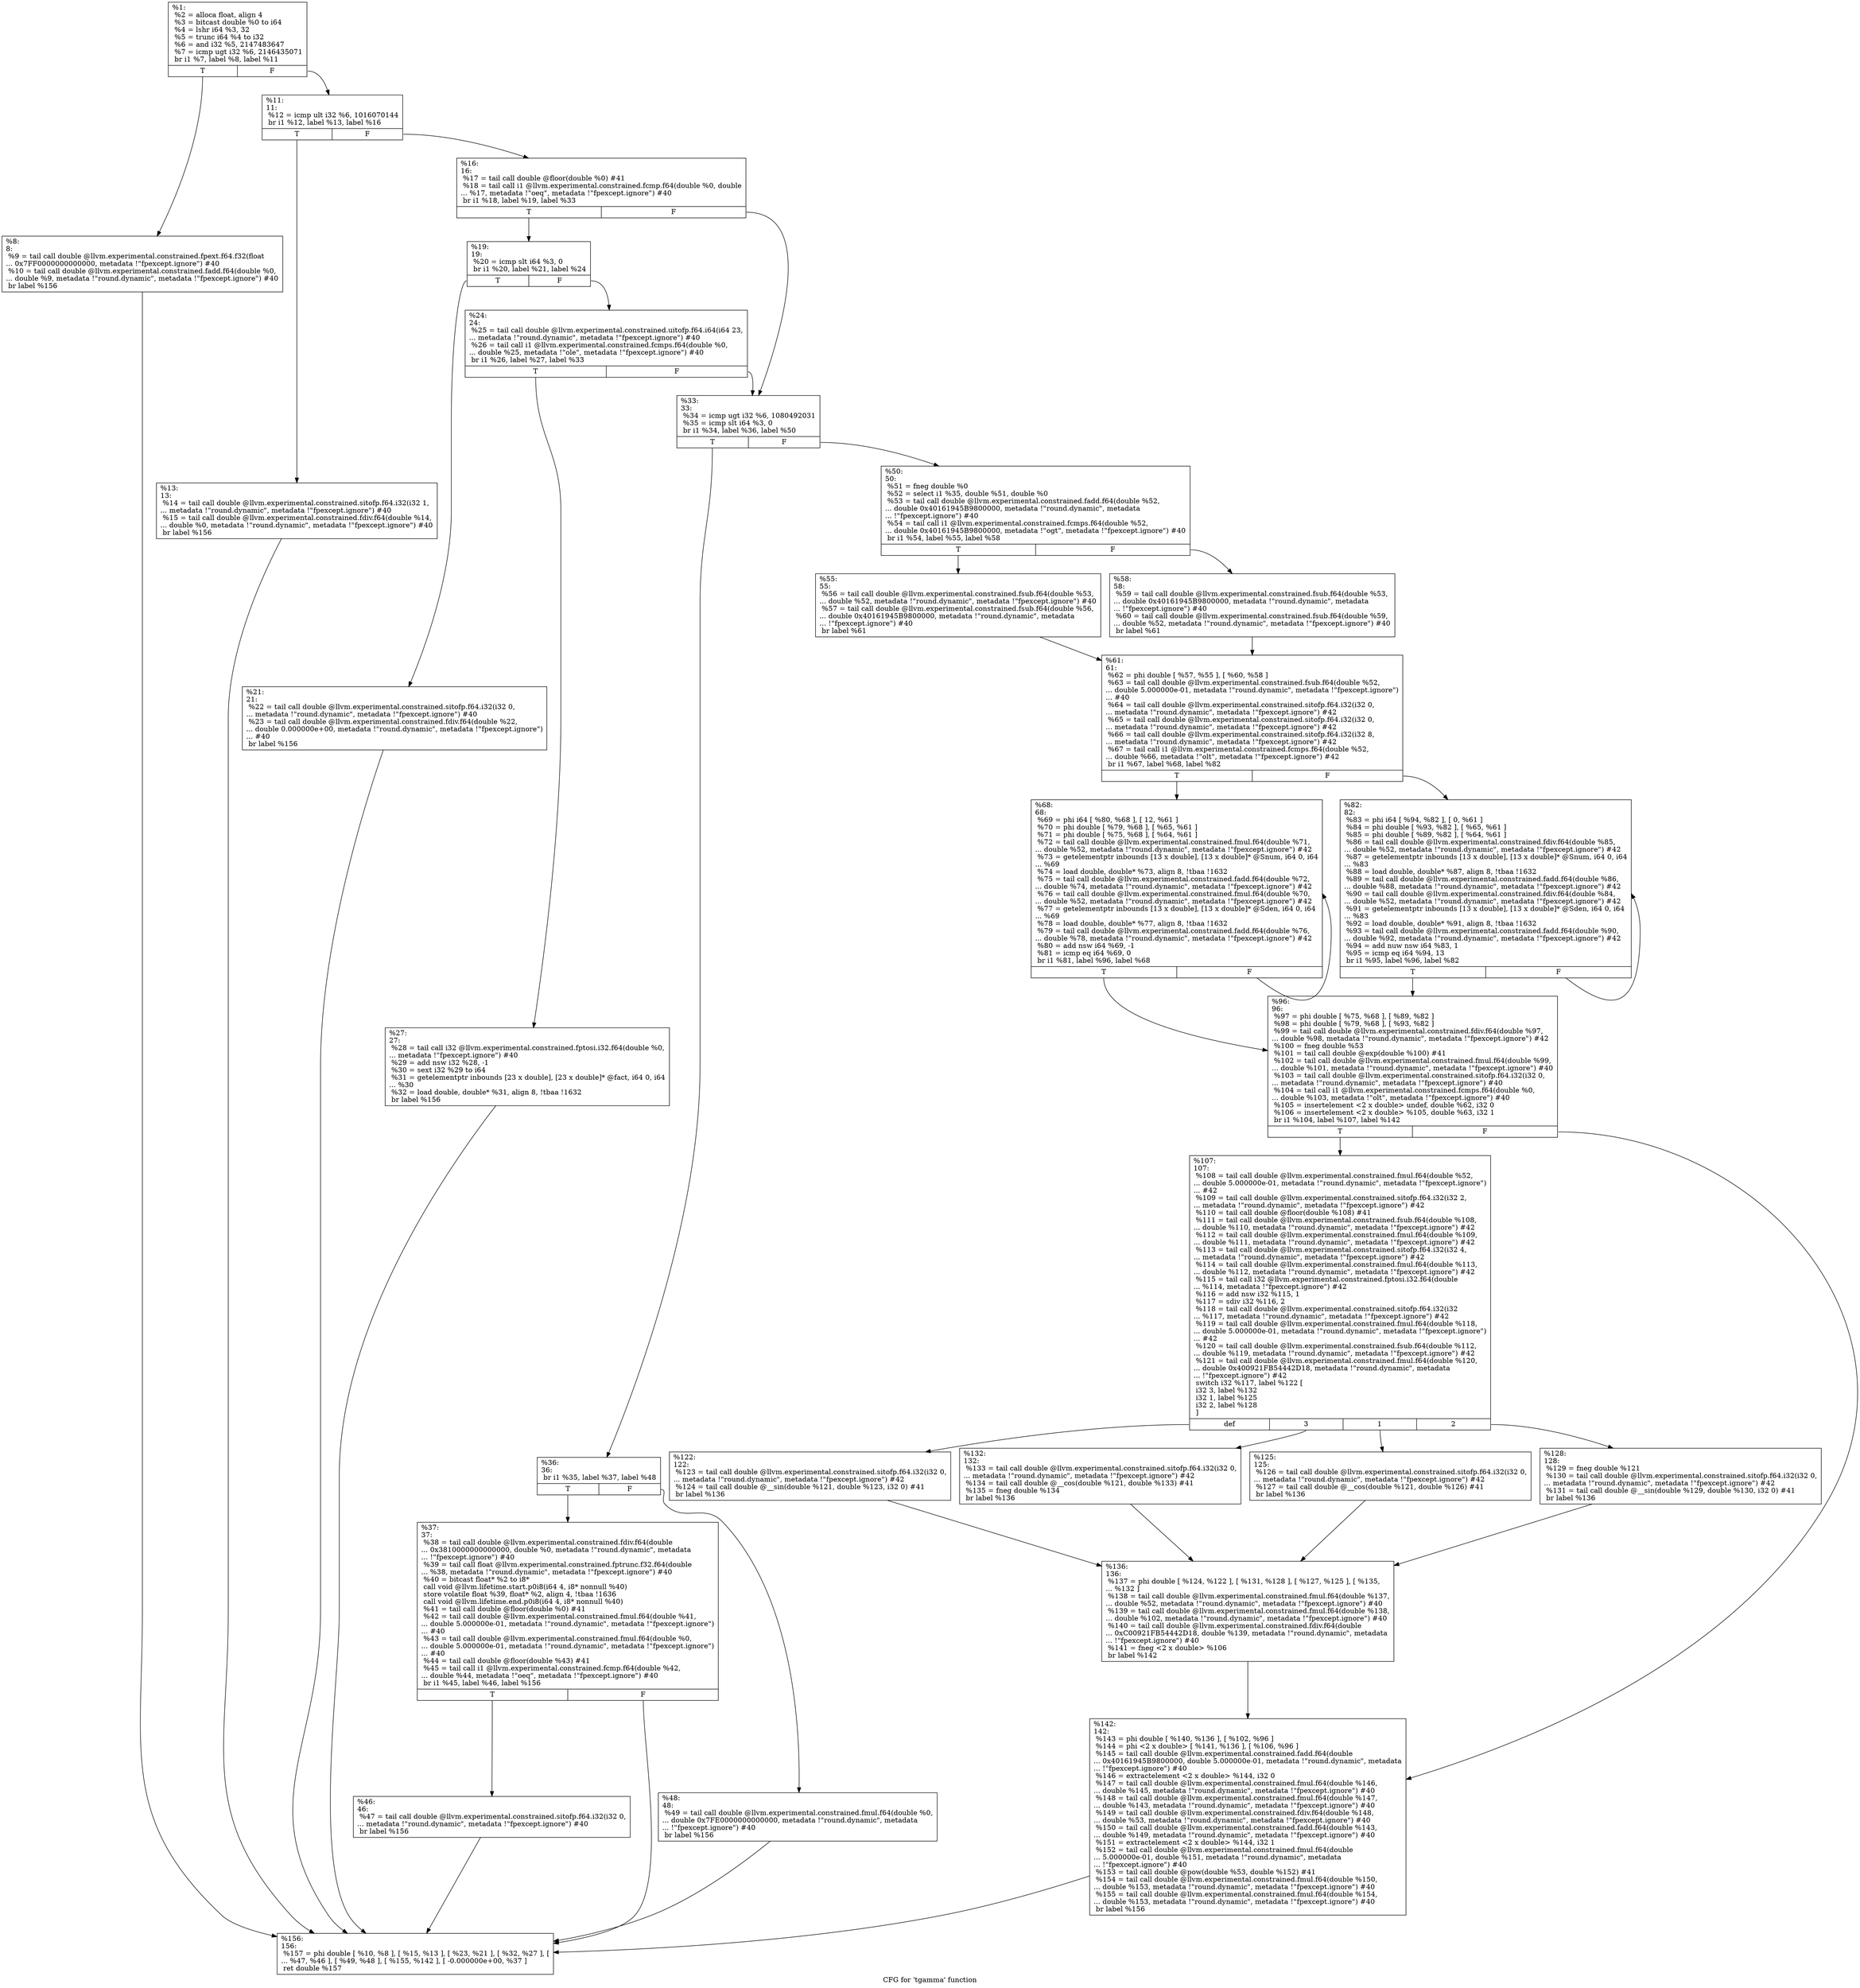 digraph "CFG for 'tgamma' function" {
	label="CFG for 'tgamma' function";

	Node0x1880ab0 [shape=record,label="{%1:\l  %2 = alloca float, align 4\l  %3 = bitcast double %0 to i64\l  %4 = lshr i64 %3, 32\l  %5 = trunc i64 %4 to i32\l  %6 = and i32 %5, 2147483647\l  %7 = icmp ugt i32 %6, 2146435071\l  br i1 %7, label %8, label %11\l|{<s0>T|<s1>F}}"];
	Node0x1880ab0:s0 -> Node0x1880e80;
	Node0x1880ab0:s1 -> Node0x1880ed0;
	Node0x1880e80 [shape=record,label="{%8:\l8:                                                \l  %9 = tail call double @llvm.experimental.constrained.fpext.f64.f32(float\l... 0x7FF0000000000000, metadata !\"fpexcept.ignore\") #40\l  %10 = tail call double @llvm.experimental.constrained.fadd.f64(double %0,\l... double %9, metadata !\"round.dynamic\", metadata !\"fpexcept.ignore\") #40\l  br label %156\l}"];
	Node0x1880e80 -> Node0x18816f0;
	Node0x1880ed0 [shape=record,label="{%11:\l11:                                               \l  %12 = icmp ult i32 %6, 1016070144\l  br i1 %12, label %13, label %16\l|{<s0>T|<s1>F}}"];
	Node0x1880ed0:s0 -> Node0x1880f20;
	Node0x1880ed0:s1 -> Node0x1880f70;
	Node0x1880f20 [shape=record,label="{%13:\l13:                                               \l  %14 = tail call double @llvm.experimental.constrained.sitofp.f64.i32(i32 1,\l... metadata !\"round.dynamic\", metadata !\"fpexcept.ignore\") #40\l  %15 = tail call double @llvm.experimental.constrained.fdiv.f64(double %14,\l... double %0, metadata !\"round.dynamic\", metadata !\"fpexcept.ignore\") #40\l  br label %156\l}"];
	Node0x1880f20 -> Node0x18816f0;
	Node0x1880f70 [shape=record,label="{%16:\l16:                                               \l  %17 = tail call double @floor(double %0) #41\l  %18 = tail call i1 @llvm.experimental.constrained.fcmp.f64(double %0, double\l... %17, metadata !\"oeq\", metadata !\"fpexcept.ignore\") #40\l  br i1 %18, label %19, label %33\l|{<s0>T|<s1>F}}"];
	Node0x1880f70:s0 -> Node0x1880fc0;
	Node0x1880f70:s1 -> Node0x1881100;
	Node0x1880fc0 [shape=record,label="{%19:\l19:                                               \l  %20 = icmp slt i64 %3, 0\l  br i1 %20, label %21, label %24\l|{<s0>T|<s1>F}}"];
	Node0x1880fc0:s0 -> Node0x1881010;
	Node0x1880fc0:s1 -> Node0x1881060;
	Node0x1881010 [shape=record,label="{%21:\l21:                                               \l  %22 = tail call double @llvm.experimental.constrained.sitofp.f64.i32(i32 0,\l... metadata !\"round.dynamic\", metadata !\"fpexcept.ignore\") #40\l  %23 = tail call double @llvm.experimental.constrained.fdiv.f64(double %22,\l... double 0.000000e+00, metadata !\"round.dynamic\", metadata !\"fpexcept.ignore\")\l... #40\l  br label %156\l}"];
	Node0x1881010 -> Node0x18816f0;
	Node0x1881060 [shape=record,label="{%24:\l24:                                               \l  %25 = tail call double @llvm.experimental.constrained.uitofp.f64.i64(i64 23,\l... metadata !\"round.dynamic\", metadata !\"fpexcept.ignore\") #40\l  %26 = tail call i1 @llvm.experimental.constrained.fcmps.f64(double %0,\l... double %25, metadata !\"ole\", metadata !\"fpexcept.ignore\") #40\l  br i1 %26, label %27, label %33\l|{<s0>T|<s1>F}}"];
	Node0x1881060:s0 -> Node0x18810b0;
	Node0x1881060:s1 -> Node0x1881100;
	Node0x18810b0 [shape=record,label="{%27:\l27:                                               \l  %28 = tail call i32 @llvm.experimental.constrained.fptosi.i32.f64(double %0,\l... metadata !\"fpexcept.ignore\") #40\l  %29 = add nsw i32 %28, -1\l  %30 = sext i32 %29 to i64\l  %31 = getelementptr inbounds [23 x double], [23 x double]* @fact, i64 0, i64\l... %30\l  %32 = load double, double* %31, align 8, !tbaa !1632\l  br label %156\l}"];
	Node0x18810b0 -> Node0x18816f0;
	Node0x1881100 [shape=record,label="{%33:\l33:                                               \l  %34 = icmp ugt i32 %6, 1080492031\l  %35 = icmp slt i64 %3, 0\l  br i1 %34, label %36, label %50\l|{<s0>T|<s1>F}}"];
	Node0x1881100:s0 -> Node0x1881150;
	Node0x1881100:s1 -> Node0x1881290;
	Node0x1881150 [shape=record,label="{%36:\l36:                                               \l  br i1 %35, label %37, label %48\l|{<s0>T|<s1>F}}"];
	Node0x1881150:s0 -> Node0x18811a0;
	Node0x1881150:s1 -> Node0x1881240;
	Node0x18811a0 [shape=record,label="{%37:\l37:                                               \l  %38 = tail call double @llvm.experimental.constrained.fdiv.f64(double\l... 0x3810000000000000, double %0, metadata !\"round.dynamic\", metadata\l... !\"fpexcept.ignore\") #40\l  %39 = tail call float @llvm.experimental.constrained.fptrunc.f32.f64(double\l... %38, metadata !\"round.dynamic\", metadata !\"fpexcept.ignore\") #40\l  %40 = bitcast float* %2 to i8*\l  call void @llvm.lifetime.start.p0i8(i64 4, i8* nonnull %40)\l  store volatile float %39, float* %2, align 4, !tbaa !1636\l  call void @llvm.lifetime.end.p0i8(i64 4, i8* nonnull %40)\l  %41 = tail call double @floor(double %0) #41\l  %42 = tail call double @llvm.experimental.constrained.fmul.f64(double %41,\l... double 5.000000e-01, metadata !\"round.dynamic\", metadata !\"fpexcept.ignore\")\l... #40\l  %43 = tail call double @llvm.experimental.constrained.fmul.f64(double %0,\l... double 5.000000e-01, metadata !\"round.dynamic\", metadata !\"fpexcept.ignore\")\l... #40\l  %44 = tail call double @floor(double %43) #41\l  %45 = tail call i1 @llvm.experimental.constrained.fcmp.f64(double %42,\l... double %44, metadata !\"oeq\", metadata !\"fpexcept.ignore\") #40\l  br i1 %45, label %46, label %156\l|{<s0>T|<s1>F}}"];
	Node0x18811a0:s0 -> Node0x18811f0;
	Node0x18811a0:s1 -> Node0x18816f0;
	Node0x18811f0 [shape=record,label="{%46:\l46:                                               \l  %47 = tail call double @llvm.experimental.constrained.sitofp.f64.i32(i32 0,\l... metadata !\"round.dynamic\", metadata !\"fpexcept.ignore\") #40\l  br label %156\l}"];
	Node0x18811f0 -> Node0x18816f0;
	Node0x1881240 [shape=record,label="{%48:\l48:                                               \l  %49 = tail call double @llvm.experimental.constrained.fmul.f64(double %0,\l... double 0x7FE0000000000000, metadata !\"round.dynamic\", metadata\l... !\"fpexcept.ignore\") #40\l  br label %156\l}"];
	Node0x1881240 -> Node0x18816f0;
	Node0x1881290 [shape=record,label="{%50:\l50:                                               \l  %51 = fneg double %0\l  %52 = select i1 %35, double %51, double %0\l  %53 = tail call double @llvm.experimental.constrained.fadd.f64(double %52,\l... double 0x40161945B9800000, metadata !\"round.dynamic\", metadata\l... !\"fpexcept.ignore\") #40\l  %54 = tail call i1 @llvm.experimental.constrained.fcmps.f64(double %52,\l... double 0x40161945B9800000, metadata !\"ogt\", metadata !\"fpexcept.ignore\") #40\l  br i1 %54, label %55, label %58\l|{<s0>T|<s1>F}}"];
	Node0x1881290:s0 -> Node0x18812e0;
	Node0x1881290:s1 -> Node0x1881330;
	Node0x18812e0 [shape=record,label="{%55:\l55:                                               \l  %56 = tail call double @llvm.experimental.constrained.fsub.f64(double %53,\l... double %52, metadata !\"round.dynamic\", metadata !\"fpexcept.ignore\") #40\l  %57 = tail call double @llvm.experimental.constrained.fsub.f64(double %56,\l... double 0x40161945B9800000, metadata !\"round.dynamic\", metadata\l... !\"fpexcept.ignore\") #40\l  br label %61\l}"];
	Node0x18812e0 -> Node0x1881380;
	Node0x1881330 [shape=record,label="{%58:\l58:                                               \l  %59 = tail call double @llvm.experimental.constrained.fsub.f64(double %53,\l... double 0x40161945B9800000, metadata !\"round.dynamic\", metadata\l... !\"fpexcept.ignore\") #40\l  %60 = tail call double @llvm.experimental.constrained.fsub.f64(double %59,\l... double %52, metadata !\"round.dynamic\", metadata !\"fpexcept.ignore\") #40\l  br label %61\l}"];
	Node0x1881330 -> Node0x1881380;
	Node0x1881380 [shape=record,label="{%61:\l61:                                               \l  %62 = phi double [ %57, %55 ], [ %60, %58 ]\l  %63 = tail call double @llvm.experimental.constrained.fsub.f64(double %52,\l... double 5.000000e-01, metadata !\"round.dynamic\", metadata !\"fpexcept.ignore\")\l... #40\l  %64 = tail call double @llvm.experimental.constrained.sitofp.f64.i32(i32 0,\l... metadata !\"round.dynamic\", metadata !\"fpexcept.ignore\") #42\l  %65 = tail call double @llvm.experimental.constrained.sitofp.f64.i32(i32 0,\l... metadata !\"round.dynamic\", metadata !\"fpexcept.ignore\") #42\l  %66 = tail call double @llvm.experimental.constrained.sitofp.f64.i32(i32 8,\l... metadata !\"round.dynamic\", metadata !\"fpexcept.ignore\") #42\l  %67 = tail call i1 @llvm.experimental.constrained.fcmps.f64(double %52,\l... double %66, metadata !\"olt\", metadata !\"fpexcept.ignore\") #42\l  br i1 %67, label %68, label %82\l|{<s0>T|<s1>F}}"];
	Node0x1881380:s0 -> Node0x18813d0;
	Node0x1881380:s1 -> Node0x1881420;
	Node0x18813d0 [shape=record,label="{%68:\l68:                                               \l  %69 = phi i64 [ %80, %68 ], [ 12, %61 ]\l  %70 = phi double [ %79, %68 ], [ %65, %61 ]\l  %71 = phi double [ %75, %68 ], [ %64, %61 ]\l  %72 = tail call double @llvm.experimental.constrained.fmul.f64(double %71,\l... double %52, metadata !\"round.dynamic\", metadata !\"fpexcept.ignore\") #42\l  %73 = getelementptr inbounds [13 x double], [13 x double]* @Snum, i64 0, i64\l... %69\l  %74 = load double, double* %73, align 8, !tbaa !1632\l  %75 = tail call double @llvm.experimental.constrained.fadd.f64(double %72,\l... double %74, metadata !\"round.dynamic\", metadata !\"fpexcept.ignore\") #42\l  %76 = tail call double @llvm.experimental.constrained.fmul.f64(double %70,\l... double %52, metadata !\"round.dynamic\", metadata !\"fpexcept.ignore\") #42\l  %77 = getelementptr inbounds [13 x double], [13 x double]* @Sden, i64 0, i64\l... %69\l  %78 = load double, double* %77, align 8, !tbaa !1632\l  %79 = tail call double @llvm.experimental.constrained.fadd.f64(double %76,\l... double %78, metadata !\"round.dynamic\", metadata !\"fpexcept.ignore\") #42\l  %80 = add nsw i64 %69, -1\l  %81 = icmp eq i64 %69, 0\l  br i1 %81, label %96, label %68\l|{<s0>T|<s1>F}}"];
	Node0x18813d0:s0 -> Node0x1881470;
	Node0x18813d0:s1 -> Node0x18813d0;
	Node0x1881420 [shape=record,label="{%82:\l82:                                               \l  %83 = phi i64 [ %94, %82 ], [ 0, %61 ]\l  %84 = phi double [ %93, %82 ], [ %65, %61 ]\l  %85 = phi double [ %89, %82 ], [ %64, %61 ]\l  %86 = tail call double @llvm.experimental.constrained.fdiv.f64(double %85,\l... double %52, metadata !\"round.dynamic\", metadata !\"fpexcept.ignore\") #42\l  %87 = getelementptr inbounds [13 x double], [13 x double]* @Snum, i64 0, i64\l... %83\l  %88 = load double, double* %87, align 8, !tbaa !1632\l  %89 = tail call double @llvm.experimental.constrained.fadd.f64(double %86,\l... double %88, metadata !\"round.dynamic\", metadata !\"fpexcept.ignore\") #42\l  %90 = tail call double @llvm.experimental.constrained.fdiv.f64(double %84,\l... double %52, metadata !\"round.dynamic\", metadata !\"fpexcept.ignore\") #42\l  %91 = getelementptr inbounds [13 x double], [13 x double]* @Sden, i64 0, i64\l... %83\l  %92 = load double, double* %91, align 8, !tbaa !1632\l  %93 = tail call double @llvm.experimental.constrained.fadd.f64(double %90,\l... double %92, metadata !\"round.dynamic\", metadata !\"fpexcept.ignore\") #42\l  %94 = add nuw nsw i64 %83, 1\l  %95 = icmp eq i64 %94, 13\l  br i1 %95, label %96, label %82\l|{<s0>T|<s1>F}}"];
	Node0x1881420:s0 -> Node0x1881470;
	Node0x1881420:s1 -> Node0x1881420;
	Node0x1881470 [shape=record,label="{%96:\l96:                                               \l  %97 = phi double [ %75, %68 ], [ %89, %82 ]\l  %98 = phi double [ %79, %68 ], [ %93, %82 ]\l  %99 = tail call double @llvm.experimental.constrained.fdiv.f64(double %97,\l... double %98, metadata !\"round.dynamic\", metadata !\"fpexcept.ignore\") #42\l  %100 = fneg double %53\l  %101 = tail call double @exp(double %100) #41\l  %102 = tail call double @llvm.experimental.constrained.fmul.f64(double %99,\l... double %101, metadata !\"round.dynamic\", metadata !\"fpexcept.ignore\") #40\l  %103 = tail call double @llvm.experimental.constrained.sitofp.f64.i32(i32 0,\l... metadata !\"round.dynamic\", metadata !\"fpexcept.ignore\") #40\l  %104 = tail call i1 @llvm.experimental.constrained.fcmps.f64(double %0,\l... double %103, metadata !\"olt\", metadata !\"fpexcept.ignore\") #40\l  %105 = insertelement \<2 x double\> undef, double %62, i32 0\l  %106 = insertelement \<2 x double\> %105, double %63, i32 1\l  br i1 %104, label %107, label %142\l|{<s0>T|<s1>F}}"];
	Node0x1881470:s0 -> Node0x18814c0;
	Node0x1881470:s1 -> Node0x18816a0;
	Node0x18814c0 [shape=record,label="{%107:\l107:                                              \l  %108 = tail call double @llvm.experimental.constrained.fmul.f64(double %52,\l... double 5.000000e-01, metadata !\"round.dynamic\", metadata !\"fpexcept.ignore\")\l... #42\l  %109 = tail call double @llvm.experimental.constrained.sitofp.f64.i32(i32 2,\l... metadata !\"round.dynamic\", metadata !\"fpexcept.ignore\") #42\l  %110 = tail call double @floor(double %108) #41\l  %111 = tail call double @llvm.experimental.constrained.fsub.f64(double %108,\l... double %110, metadata !\"round.dynamic\", metadata !\"fpexcept.ignore\") #42\l  %112 = tail call double @llvm.experimental.constrained.fmul.f64(double %109,\l... double %111, metadata !\"round.dynamic\", metadata !\"fpexcept.ignore\") #42\l  %113 = tail call double @llvm.experimental.constrained.sitofp.f64.i32(i32 4,\l... metadata !\"round.dynamic\", metadata !\"fpexcept.ignore\") #42\l  %114 = tail call double @llvm.experimental.constrained.fmul.f64(double %113,\l... double %112, metadata !\"round.dynamic\", metadata !\"fpexcept.ignore\") #42\l  %115 = tail call i32 @llvm.experimental.constrained.fptosi.i32.f64(double\l... %114, metadata !\"fpexcept.ignore\") #42\l  %116 = add nsw i32 %115, 1\l  %117 = sdiv i32 %116, 2\l  %118 = tail call double @llvm.experimental.constrained.sitofp.f64.i32(i32\l... %117, metadata !\"round.dynamic\", metadata !\"fpexcept.ignore\") #42\l  %119 = tail call double @llvm.experimental.constrained.fmul.f64(double %118,\l... double 5.000000e-01, metadata !\"round.dynamic\", metadata !\"fpexcept.ignore\")\l... #42\l  %120 = tail call double @llvm.experimental.constrained.fsub.f64(double %112,\l... double %119, metadata !\"round.dynamic\", metadata !\"fpexcept.ignore\") #42\l  %121 = tail call double @llvm.experimental.constrained.fmul.f64(double %120,\l... double 0x400921FB54442D18, metadata !\"round.dynamic\", metadata\l... !\"fpexcept.ignore\") #42\l  switch i32 %117, label %122 [\l    i32 3, label %132\l    i32 1, label %125\l    i32 2, label %128\l  ]\l|{<s0>def|<s1>3|<s2>1|<s3>2}}"];
	Node0x18814c0:s0 -> Node0x1881510;
	Node0x18814c0:s1 -> Node0x1881600;
	Node0x18814c0:s2 -> Node0x1881560;
	Node0x18814c0:s3 -> Node0x18815b0;
	Node0x1881510 [shape=record,label="{%122:\l122:                                              \l  %123 = tail call double @llvm.experimental.constrained.sitofp.f64.i32(i32 0,\l... metadata !\"round.dynamic\", metadata !\"fpexcept.ignore\") #42\l  %124 = tail call double @__sin(double %121, double %123, i32 0) #41\l  br label %136\l}"];
	Node0x1881510 -> Node0x1881650;
	Node0x1881560 [shape=record,label="{%125:\l125:                                              \l  %126 = tail call double @llvm.experimental.constrained.sitofp.f64.i32(i32 0,\l... metadata !\"round.dynamic\", metadata !\"fpexcept.ignore\") #42\l  %127 = tail call double @__cos(double %121, double %126) #41\l  br label %136\l}"];
	Node0x1881560 -> Node0x1881650;
	Node0x18815b0 [shape=record,label="{%128:\l128:                                              \l  %129 = fneg double %121\l  %130 = tail call double @llvm.experimental.constrained.sitofp.f64.i32(i32 0,\l... metadata !\"round.dynamic\", metadata !\"fpexcept.ignore\") #42\l  %131 = tail call double @__sin(double %129, double %130, i32 0) #41\l  br label %136\l}"];
	Node0x18815b0 -> Node0x1881650;
	Node0x1881600 [shape=record,label="{%132:\l132:                                              \l  %133 = tail call double @llvm.experimental.constrained.sitofp.f64.i32(i32 0,\l... metadata !\"round.dynamic\", metadata !\"fpexcept.ignore\") #42\l  %134 = tail call double @__cos(double %121, double %133) #41\l  %135 = fneg double %134\l  br label %136\l}"];
	Node0x1881600 -> Node0x1881650;
	Node0x1881650 [shape=record,label="{%136:\l136:                                              \l  %137 = phi double [ %124, %122 ], [ %131, %128 ], [ %127, %125 ], [ %135,\l... %132 ]\l  %138 = tail call double @llvm.experimental.constrained.fmul.f64(double %137,\l... double %52, metadata !\"round.dynamic\", metadata !\"fpexcept.ignore\") #40\l  %139 = tail call double @llvm.experimental.constrained.fmul.f64(double %138,\l... double %102, metadata !\"round.dynamic\", metadata !\"fpexcept.ignore\") #40\l  %140 = tail call double @llvm.experimental.constrained.fdiv.f64(double\l... 0xC00921FB54442D18, double %139, metadata !\"round.dynamic\", metadata\l... !\"fpexcept.ignore\") #40\l  %141 = fneg \<2 x double\> %106\l  br label %142\l}"];
	Node0x1881650 -> Node0x18816a0;
	Node0x18816a0 [shape=record,label="{%142:\l142:                                              \l  %143 = phi double [ %140, %136 ], [ %102, %96 ]\l  %144 = phi \<2 x double\> [ %141, %136 ], [ %106, %96 ]\l  %145 = tail call double @llvm.experimental.constrained.fadd.f64(double\l... 0x40161945B9800000, double 5.000000e-01, metadata !\"round.dynamic\", metadata\l... !\"fpexcept.ignore\") #40\l  %146 = extractelement \<2 x double\> %144, i32 0\l  %147 = tail call double @llvm.experimental.constrained.fmul.f64(double %146,\l... double %145, metadata !\"round.dynamic\", metadata !\"fpexcept.ignore\") #40\l  %148 = tail call double @llvm.experimental.constrained.fmul.f64(double %147,\l... double %143, metadata !\"round.dynamic\", metadata !\"fpexcept.ignore\") #40\l  %149 = tail call double @llvm.experimental.constrained.fdiv.f64(double %148,\l... double %53, metadata !\"round.dynamic\", metadata !\"fpexcept.ignore\") #40\l  %150 = tail call double @llvm.experimental.constrained.fadd.f64(double %143,\l... double %149, metadata !\"round.dynamic\", metadata !\"fpexcept.ignore\") #40\l  %151 = extractelement \<2 x double\> %144, i32 1\l  %152 = tail call double @llvm.experimental.constrained.fmul.f64(double\l... 5.000000e-01, double %151, metadata !\"round.dynamic\", metadata\l... !\"fpexcept.ignore\") #40\l  %153 = tail call double @pow(double %53, double %152) #41\l  %154 = tail call double @llvm.experimental.constrained.fmul.f64(double %150,\l... double %153, metadata !\"round.dynamic\", metadata !\"fpexcept.ignore\") #40\l  %155 = tail call double @llvm.experimental.constrained.fmul.f64(double %154,\l... double %153, metadata !\"round.dynamic\", metadata !\"fpexcept.ignore\") #40\l  br label %156\l}"];
	Node0x18816a0 -> Node0x18816f0;
	Node0x18816f0 [shape=record,label="{%156:\l156:                                              \l  %157 = phi double [ %10, %8 ], [ %15, %13 ], [ %23, %21 ], [ %32, %27 ], [\l... %47, %46 ], [ %49, %48 ], [ %155, %142 ], [ -0.000000e+00, %37 ]\l  ret double %157\l}"];
}
